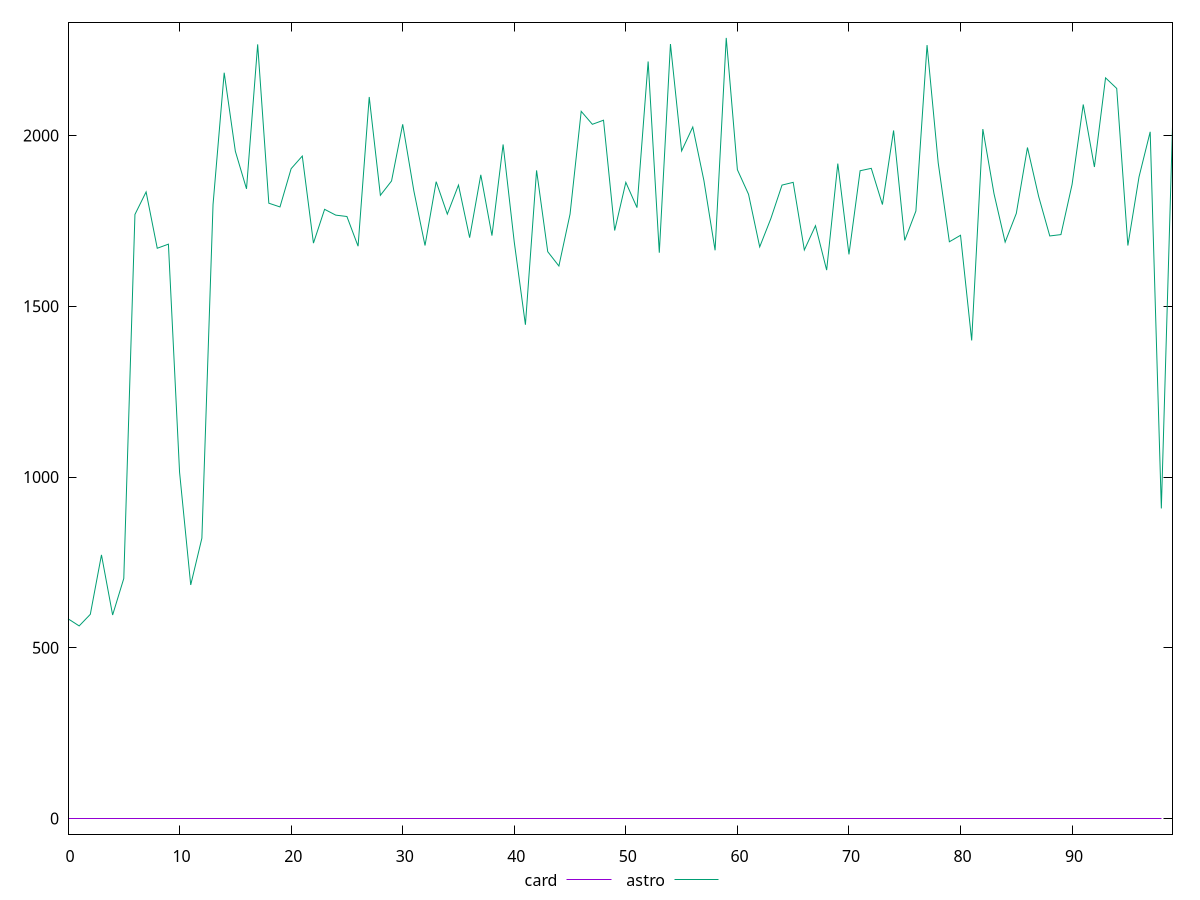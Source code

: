 reset

$card <<EOF
0 0
1 0
2 0
3 0
4 0
5 0
6 0
7 0
8 0
9 0
10 0
11 0
12 0
13 0
14 0
15 0
16 0
17 0
18 0
19 0
20 0
21 0
22 0
23 0
24 0
25 0
26 0
27 0
28 0
29 0
30 0
31 0
32 0
33 0
34 0
35 0
36 0
37 0
38 0
39 0
40 0
41 0
42 0
43 0
44 0
45 0
46 0
47 0
48 0
49 0
50 0
51 0
52 0
53 0
54 0
55 0
56 0
57 0
58 0
59 0
60 0
61 0
62 0
63 0
64 0
65 0
66 0
67 0
68 0
69 0
70 0
71 0
72 0
73 0
74 0
75 0
76 0
77 0
78 0
79 0
80 0
81 0
82 0
83 0
84 0
85 0
86 0
87 0
88 0
89 0
90 0
91 0
92 0
93 0
94 0
95 0
96 0
97 0
98 0
EOF

$astro <<EOF
0 585
1 564
2 598
3 772
4 596
5 703
6 1769
7 1835
8 1670
9 1682
10 1014
11 684
12 821
13 1798
14 2184
15 1954
16 1844
17 2267
18 1802
19 1791
20 1903
21 1940
22 1685
23 1784
24 1767
25 1763
26 1676
27 2113
28 1825
29 1867
30 2033
31 1838
32 1678
33 1865
34 1770
35 1855
36 1701
37 1885
38 1707
39 1974
40 1688
41 1446
42 1898
43 1660
44 1618
45 1770
46 2071
47 2033
48 2045
49 1722
50 1863
51 1789
52 2217
53 1657
54 2268
55 1955
56 2025
57 1868
58 1664
59 2286
60 1900
61 1828
62 1674
63 1757
64 1855
65 1863
66 1665
67 1736
68 1606
69 1918
70 1652
71 1897
72 1904
73 1798
74 2015
75 1693
76 1779
77 2265
78 1920
79 1689
80 1708
81 1400
82 2019
83 1830
84 1688
85 1772
86 1965
87 1822
88 1706
89 1710
90 1857
91 2091
92 1908
93 2169
94 2138
95 1678
96 1879
97 2011
98 908
99 2026
EOF

set key outside below
set xrange [0:99]
set yrange [-45.72:2331.72]
set trange [-45.72:2331.72]
set terminal svg size 640, 520 enhanced background rgb 'white'
set output "reports/report_00027_2021-02-24T12-40-31.850Z/render-blocking-resources/comparison/line/2_vs_3.svg"

plot $card title "card" with line, \
     $astro title "astro" with line

reset
